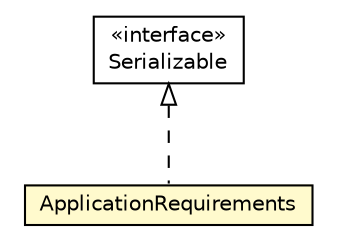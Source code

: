 #!/usr/local/bin/dot
#
# Class diagram 
# Generated by UMLGraph version R5_6-24-gf6e263 (http://www.umlgraph.org/)
#

digraph G {
	edge [fontname="Helvetica",fontsize=10,labelfontname="Helvetica",labelfontsize=10];
	node [fontname="Helvetica",fontsize=10,shape=plaintext];
	nodesep=0.25;
	ranksep=0.5;
	// org.universAAL.middleware.managers.deploy.uapp.model.AalUapp.ApplicationRequirements
	c1759660 [label=<<table title="org.universAAL.middleware.managers.deploy.uapp.model.AalUapp.ApplicationRequirements" border="0" cellborder="1" cellspacing="0" cellpadding="2" port="p" bgcolor="lemonChiffon" href="./AalUapp.ApplicationRequirements.html">
		<tr><td><table border="0" cellspacing="0" cellpadding="1">
<tr><td align="center" balign="center"> ApplicationRequirements </td></tr>
		</table></td></tr>
		</table>>, URL="./AalUapp.ApplicationRequirements.html", fontname="Helvetica", fontcolor="black", fontsize=10.0];
	//org.universAAL.middleware.managers.deploy.uapp.model.AalUapp.ApplicationRequirements implements java.io.Serializable
	c1762310:p -> c1759660:p [dir=back,arrowtail=empty,style=dashed];
	// java.io.Serializable
	c1762310 [label=<<table title="java.io.Serializable" border="0" cellborder="1" cellspacing="0" cellpadding="2" port="p" href="http://java.sun.com/j2se/1.4.2/docs/api/java/io/Serializable.html">
		<tr><td><table border="0" cellspacing="0" cellpadding="1">
<tr><td align="center" balign="center"> &#171;interface&#187; </td></tr>
<tr><td align="center" balign="center"> Serializable </td></tr>
		</table></td></tr>
		</table>>, URL="http://java.sun.com/j2se/1.4.2/docs/api/java/io/Serializable.html", fontname="Helvetica", fontcolor="black", fontsize=10.0];
}

